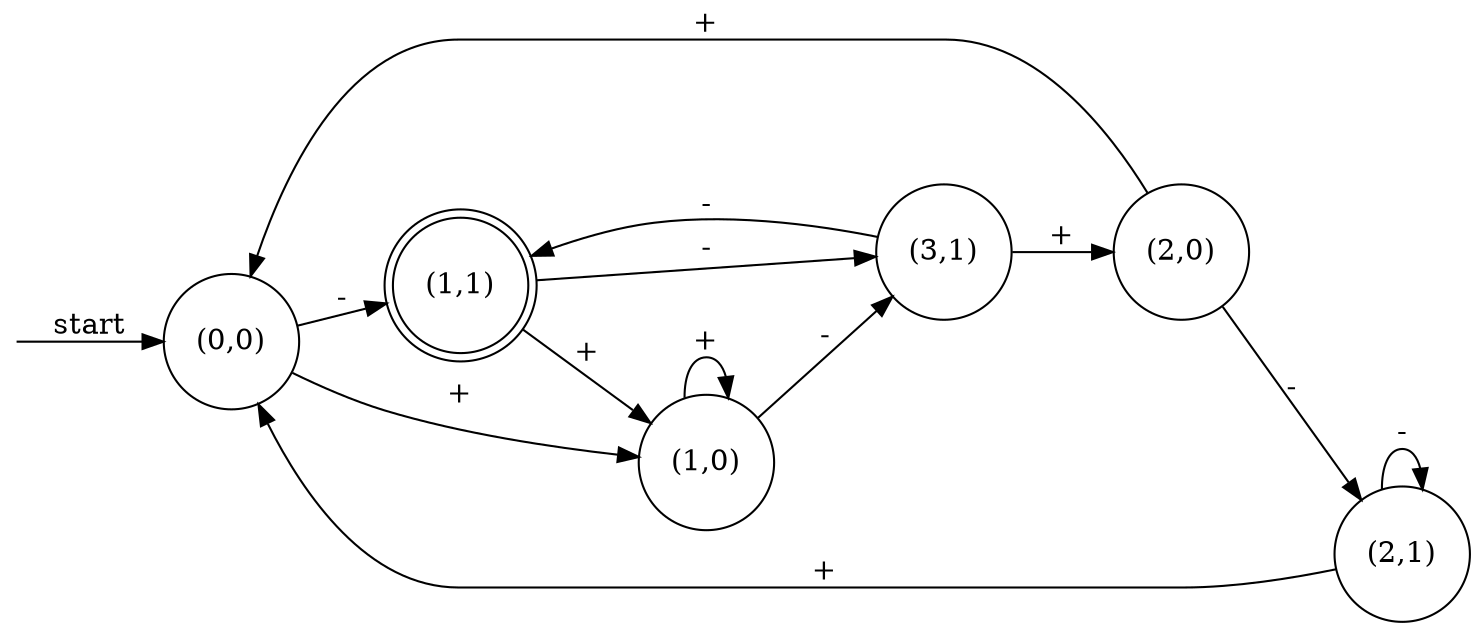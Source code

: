 digraph dfa {
    rankdir = LR;
    node [shape = circle];
    __start [style = invis, shape = point];
    __start -> "(0,0)" [ label = "start" ];
    node [shape = doublecircle]; "(1,1)"
    node [shape = circle];
    "(2,0)" -> "(0,0)" [ label = "+" ];
    "(2,0)" -> "(2,1)" [ label = "-" ];
    "(2,1)" -> "(0,0)" [ label = "+" ];
    "(2,1)" -> "(2,1)" [ label = "-" ];
    "(0,0)" -> "(1,0)" [ label = "+" ];
    "(0,0)" -> "(1,1)" [ label = "-" ];
    "(1,0)" -> "(1,0)" [ label = "+" ];
    "(1,0)" -> "(3,1)" [ label = "-" ];
    "(1,1)" -> "(1,0)" [ label = "+" ];
    "(1,1)" -> "(3,1)" [ label = "-" ];
    "(3,1)" -> "(2,0)" [ label = "+" ];
    "(3,1)" -> "(1,1)" [ label = "-" ];
}
